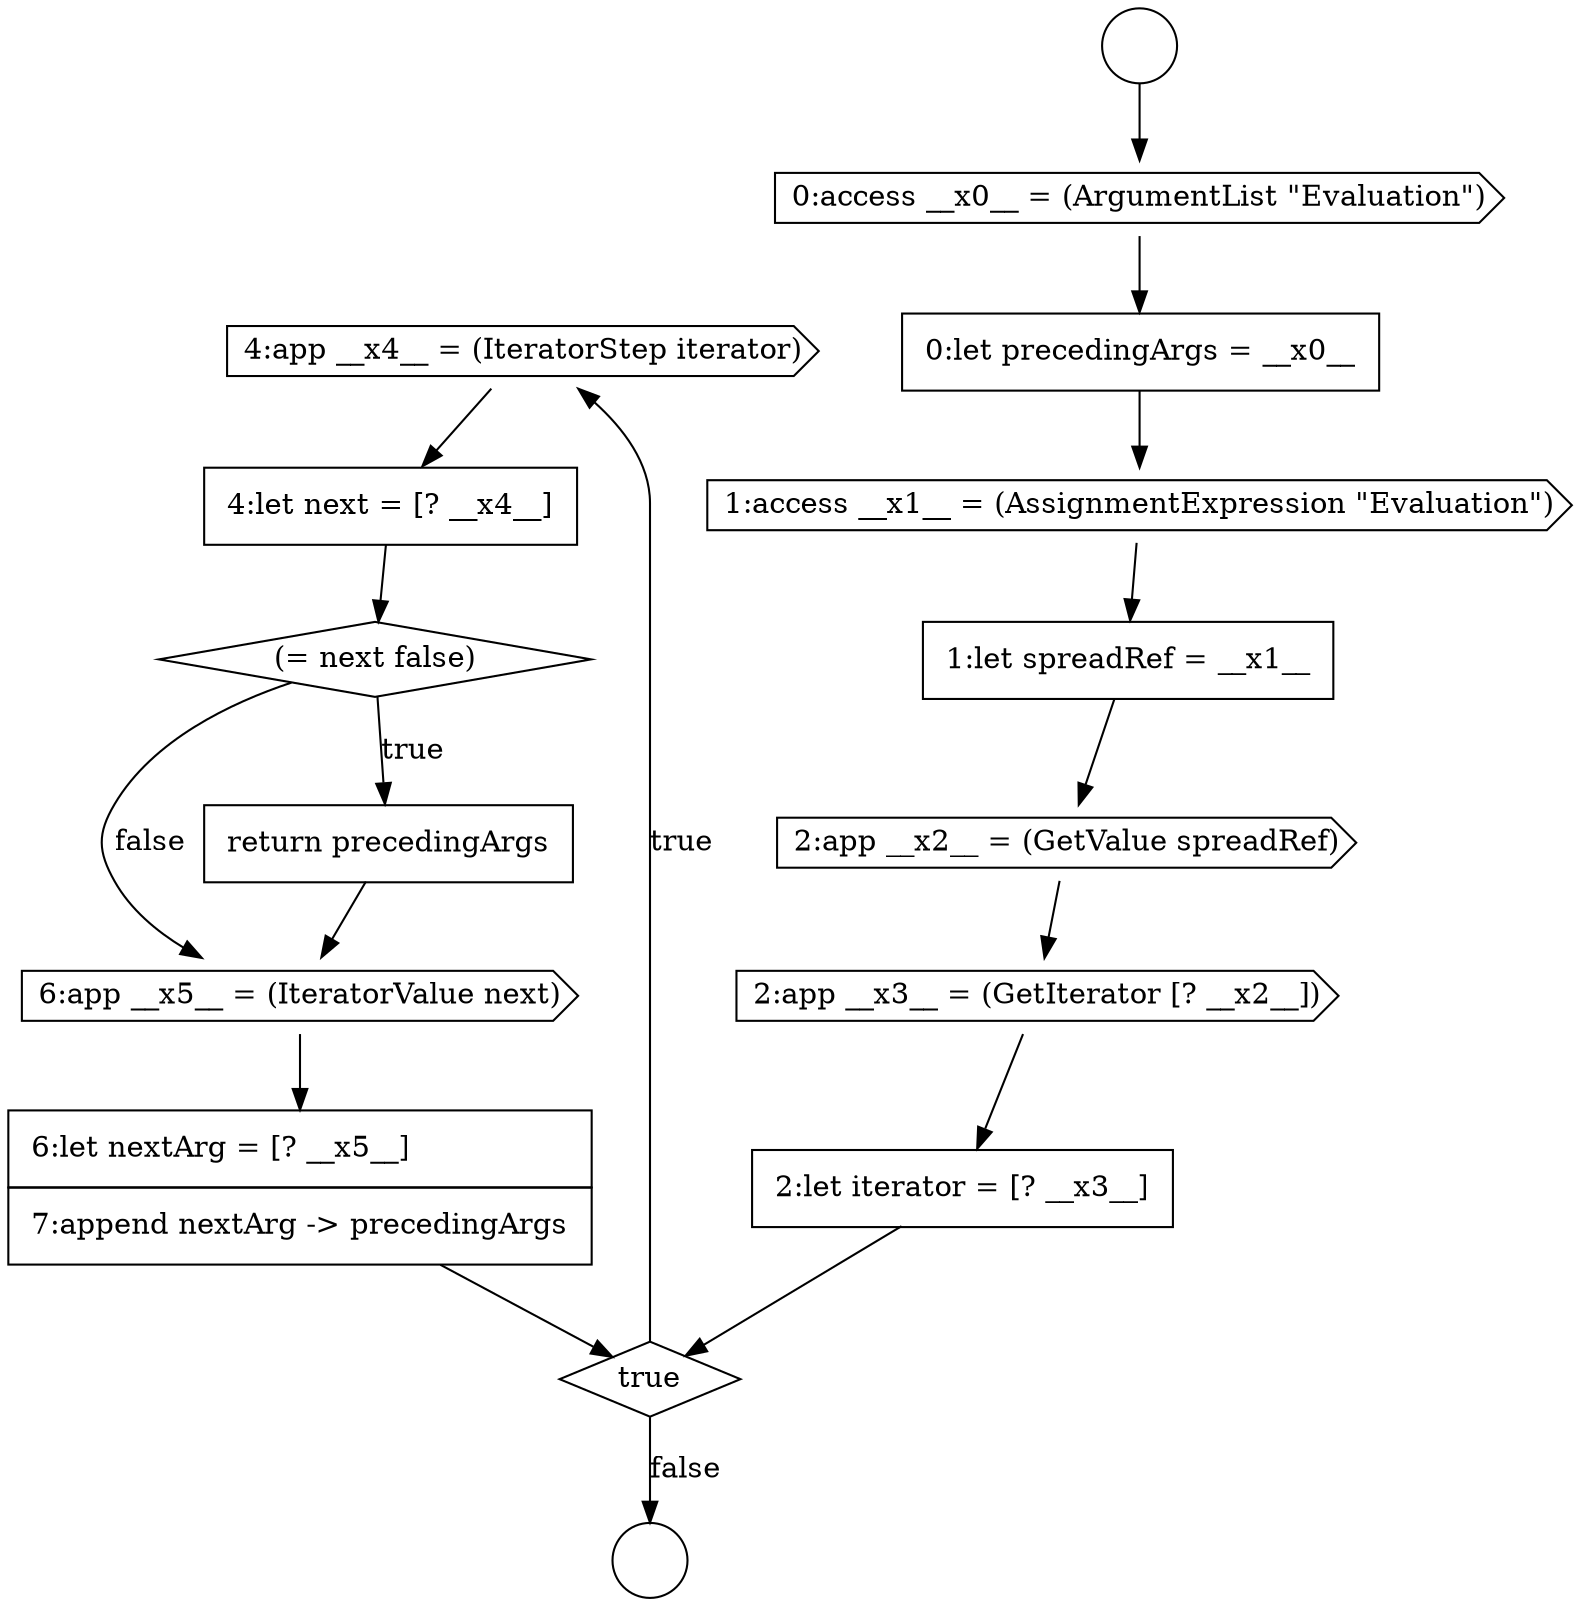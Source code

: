 digraph {
  node4124 [shape=cds, label=<<font color="black">4:app __x4__ = (IteratorStep iterator)</font>> color="black" fillcolor="white" style=filled]
  node4119 [shape=none, margin=0, label=<<font color="black">
    <table border="0" cellborder="1" cellspacing="0" cellpadding="10">
      <tr><td align="left">1:let spreadRef = __x1__</td></tr>
    </table>
  </font>> color="black" fillcolor="white" style=filled]
  node4115 [shape=circle label=" " color="black" fillcolor="white" style=filled]
  node4128 [shape=cds, label=<<font color="black">6:app __x5__ = (IteratorValue next)</font>> color="black" fillcolor="white" style=filled]
  node4123 [shape=diamond, label=<<font color="black">true</font>> color="black" fillcolor="white" style=filled]
  node4120 [shape=cds, label=<<font color="black">2:app __x2__ = (GetValue spreadRef)</font>> color="black" fillcolor="white" style=filled]
  node4116 [shape=cds, label=<<font color="black">0:access __x0__ = (ArgumentList &quot;Evaluation&quot;)</font>> color="black" fillcolor="white" style=filled]
  node4122 [shape=none, margin=0, label=<<font color="black">
    <table border="0" cellborder="1" cellspacing="0" cellpadding="10">
      <tr><td align="left">2:let iterator = [? __x3__]</td></tr>
    </table>
  </font>> color="black" fillcolor="white" style=filled]
  node4127 [shape=none, margin=0, label=<<font color="black">
    <table border="0" cellborder="1" cellspacing="0" cellpadding="10">
      <tr><td align="left">return precedingArgs</td></tr>
    </table>
  </font>> color="black" fillcolor="white" style=filled]
  node4117 [shape=none, margin=0, label=<<font color="black">
    <table border="0" cellborder="1" cellspacing="0" cellpadding="10">
      <tr><td align="left">0:let precedingArgs = __x0__</td></tr>
    </table>
  </font>> color="black" fillcolor="white" style=filled]
  node4121 [shape=cds, label=<<font color="black">2:app __x3__ = (GetIterator [? __x2__])</font>> color="black" fillcolor="white" style=filled]
  node4126 [shape=diamond, label=<<font color="black">(= next false)</font>> color="black" fillcolor="white" style=filled]
  node4125 [shape=none, margin=0, label=<<font color="black">
    <table border="0" cellborder="1" cellspacing="0" cellpadding="10">
      <tr><td align="left">4:let next = [? __x4__]</td></tr>
    </table>
  </font>> color="black" fillcolor="white" style=filled]
  node4114 [shape=circle label=" " color="black" fillcolor="white" style=filled]
  node4129 [shape=none, margin=0, label=<<font color="black">
    <table border="0" cellborder="1" cellspacing="0" cellpadding="10">
      <tr><td align="left">6:let nextArg = [? __x5__]</td></tr>
      <tr><td align="left">7:append nextArg -&gt; precedingArgs</td></tr>
    </table>
  </font>> color="black" fillcolor="white" style=filled]
  node4118 [shape=cds, label=<<font color="black">1:access __x1__ = (AssignmentExpression &quot;Evaluation&quot;)</font>> color="black" fillcolor="white" style=filled]
  node4122 -> node4123 [ color="black"]
  node4121 -> node4122 [ color="black"]
  node4124 -> node4125 [ color="black"]
  node4117 -> node4118 [ color="black"]
  node4129 -> node4123 [ color="black"]
  node4126 -> node4127 [label=<<font color="black">true</font>> color="black"]
  node4126 -> node4128 [label=<<font color="black">false</font>> color="black"]
  node4123 -> node4124 [label=<<font color="black">true</font>> color="black"]
  node4123 -> node4115 [label=<<font color="black">false</font>> color="black"]
  node4116 -> node4117 [ color="black"]
  node4128 -> node4129 [ color="black"]
  node4125 -> node4126 [ color="black"]
  node4120 -> node4121 [ color="black"]
  node4114 -> node4116 [ color="black"]
  node4118 -> node4119 [ color="black"]
  node4119 -> node4120 [ color="black"]
  node4127 -> node4128 [ color="black"]
}
